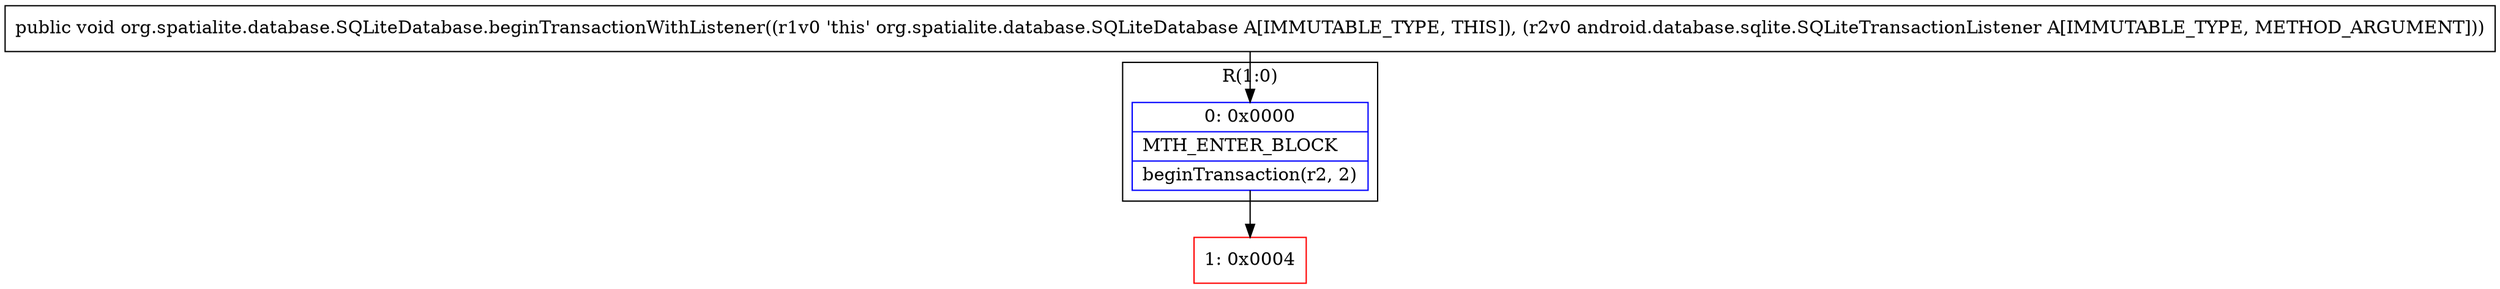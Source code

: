 digraph "CFG fororg.spatialite.database.SQLiteDatabase.beginTransactionWithListener(Landroid\/database\/sqlite\/SQLiteTransactionListener;)V" {
subgraph cluster_Region_128283534 {
label = "R(1:0)";
node [shape=record,color=blue];
Node_0 [shape=record,label="{0\:\ 0x0000|MTH_ENTER_BLOCK\l|beginTransaction(r2, 2)\l}"];
}
Node_1 [shape=record,color=red,label="{1\:\ 0x0004}"];
MethodNode[shape=record,label="{public void org.spatialite.database.SQLiteDatabase.beginTransactionWithListener((r1v0 'this' org.spatialite.database.SQLiteDatabase A[IMMUTABLE_TYPE, THIS]), (r2v0 android.database.sqlite.SQLiteTransactionListener A[IMMUTABLE_TYPE, METHOD_ARGUMENT])) }"];
MethodNode -> Node_0;
Node_0 -> Node_1;
}

